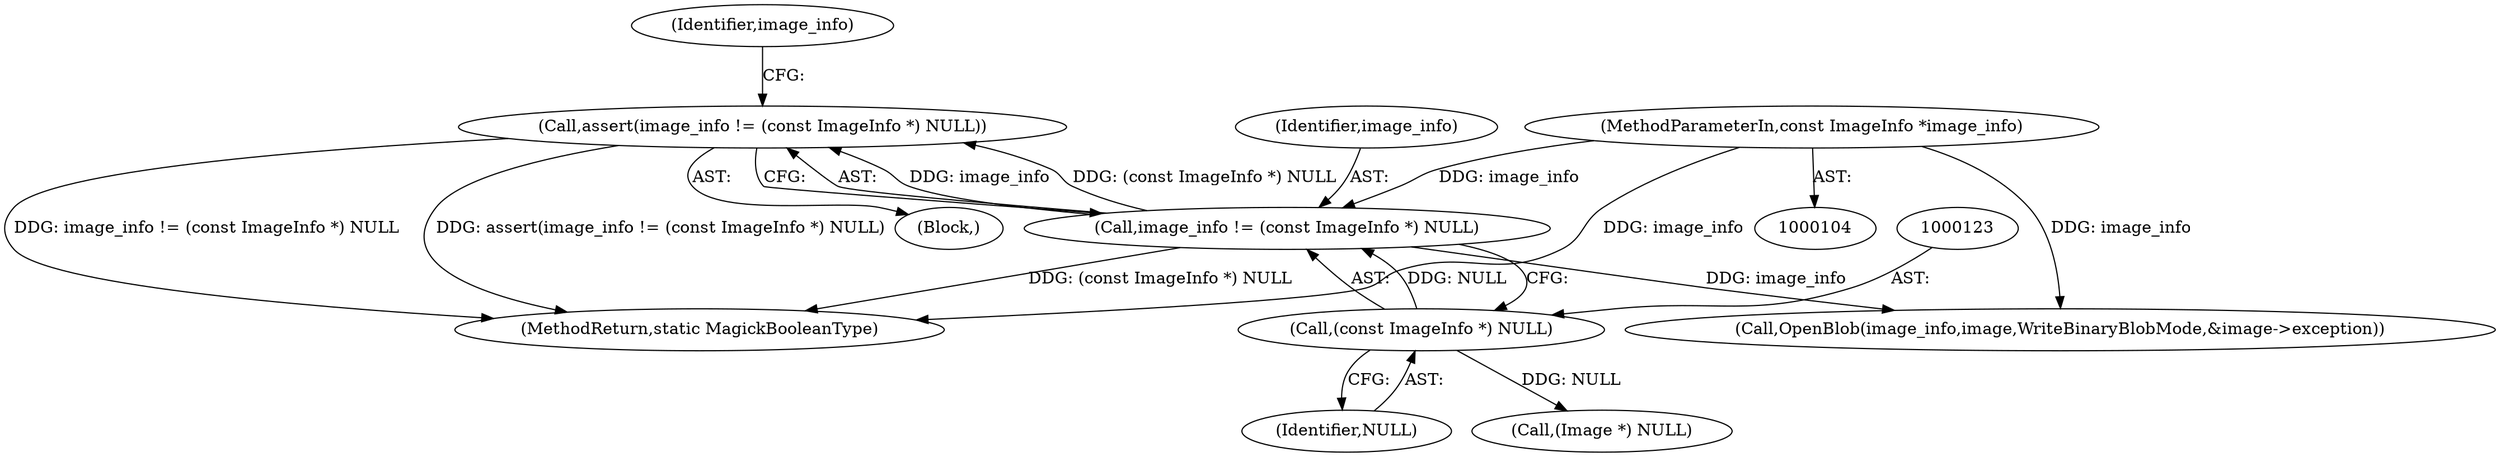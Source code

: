 digraph "0_ImageMagick_6233ef75bb973745ab1092b59aea8fe316f09074@API" {
"1000119" [label="(Call,assert(image_info != (const ImageInfo *) NULL))"];
"1000120" [label="(Call,image_info != (const ImageInfo *) NULL)"];
"1000105" [label="(MethodParameterIn,const ImageInfo *image_info)"];
"1000122" [label="(Call,(const ImageInfo *) NULL)"];
"1000128" [label="(Identifier,image_info)"];
"1000107" [label="(Block,)"];
"1000160" [label="(Call,OpenBlob(image_info,image,WriteBinaryBlobMode,&image->exception))"];
"1000121" [label="(Identifier,image_info)"];
"1000124" [label="(Identifier,NULL)"];
"1000134" [label="(Call,(Image *) NULL)"];
"1000119" [label="(Call,assert(image_info != (const ImageInfo *) NULL))"];
"1000105" [label="(MethodParameterIn,const ImageInfo *image_info)"];
"1000122" [label="(Call,(const ImageInfo *) NULL)"];
"1000583" [label="(MethodReturn,static MagickBooleanType)"];
"1000120" [label="(Call,image_info != (const ImageInfo *) NULL)"];
"1000119" -> "1000107"  [label="AST: "];
"1000119" -> "1000120"  [label="CFG: "];
"1000120" -> "1000119"  [label="AST: "];
"1000128" -> "1000119"  [label="CFG: "];
"1000119" -> "1000583"  [label="DDG: image_info != (const ImageInfo *) NULL"];
"1000119" -> "1000583"  [label="DDG: assert(image_info != (const ImageInfo *) NULL)"];
"1000120" -> "1000119"  [label="DDG: image_info"];
"1000120" -> "1000119"  [label="DDG: (const ImageInfo *) NULL"];
"1000120" -> "1000122"  [label="CFG: "];
"1000121" -> "1000120"  [label="AST: "];
"1000122" -> "1000120"  [label="AST: "];
"1000120" -> "1000583"  [label="DDG: (const ImageInfo *) NULL"];
"1000105" -> "1000120"  [label="DDG: image_info"];
"1000122" -> "1000120"  [label="DDG: NULL"];
"1000120" -> "1000160"  [label="DDG: image_info"];
"1000105" -> "1000104"  [label="AST: "];
"1000105" -> "1000583"  [label="DDG: image_info"];
"1000105" -> "1000160"  [label="DDG: image_info"];
"1000122" -> "1000124"  [label="CFG: "];
"1000123" -> "1000122"  [label="AST: "];
"1000124" -> "1000122"  [label="AST: "];
"1000122" -> "1000134"  [label="DDG: NULL"];
}
